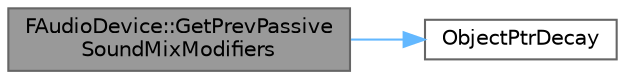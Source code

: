 digraph "FAudioDevice::GetPrevPassiveSoundMixModifiers"
{
 // INTERACTIVE_SVG=YES
 // LATEX_PDF_SIZE
  bgcolor="transparent";
  edge [fontname=Helvetica,fontsize=10,labelfontname=Helvetica,labelfontsize=10];
  node [fontname=Helvetica,fontsize=10,shape=box,height=0.2,width=0.4];
  rankdir="LR";
  Node1 [id="Node000001",label="FAudioDevice::GetPrevPassive\lSoundMixModifiers",height=0.2,width=0.4,color="gray40", fillcolor="grey60", style="filled", fontcolor="black",tooltip=" "];
  Node1 -> Node2 [id="edge1_Node000001_Node000002",color="steelblue1",style="solid",tooltip=" "];
  Node2 [id="Node000002",label="ObjectPtrDecay",height=0.2,width=0.4,color="grey40", fillcolor="white", style="filled",URL="$d6/d75/ObjectPtr_8h.html#a96a2c7c11fd062f80dfcc5a841754895",tooltip=" "];
}
